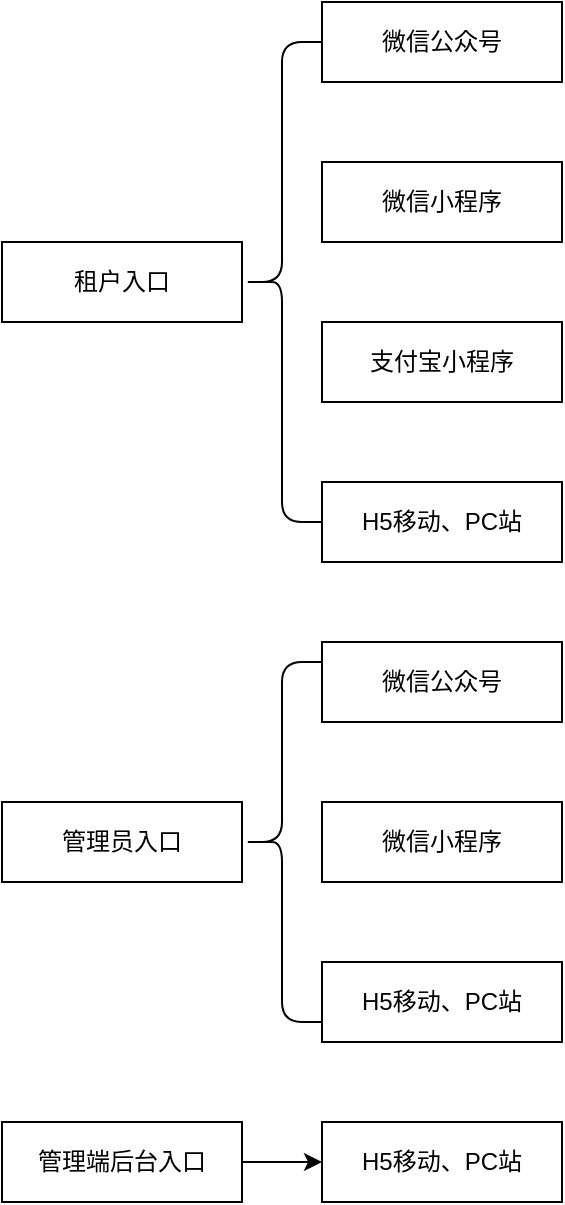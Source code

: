 <mxfile version="14.6.12" type="github">
  <diagram id="moyvBZoqEqQ-8UYQ3a70" name="Page-1">
    <mxGraphModel dx="1186" dy="683" grid="1" gridSize="10" guides="1" tooltips="1" connect="1" arrows="1" fold="1" page="1" pageScale="1" pageWidth="827" pageHeight="1169" math="0" shadow="0">
      <root>
        <mxCell id="0" />
        <mxCell id="1" parent="0" />
        <mxCell id="YB-uOoayBmhUFbvPWa7u-1" value="管理员入口" style="rounded=0;whiteSpace=wrap;html=1;" vertex="1" parent="1">
          <mxGeometry x="240" y="880" width="120" height="40" as="geometry" />
        </mxCell>
        <mxCell id="YB-uOoayBmhUFbvPWa7u-2" value="租户入口" style="rounded=0;whiteSpace=wrap;html=1;" vertex="1" parent="1">
          <mxGeometry x="240" y="600" width="120" height="40" as="geometry" />
        </mxCell>
        <mxCell id="YB-uOoayBmhUFbvPWa7u-16" style="edgeStyle=orthogonalEdgeStyle;rounded=0;orthogonalLoop=1;jettySize=auto;html=1;exitX=1;exitY=0.5;exitDx=0;exitDy=0;entryX=0;entryY=0.5;entryDx=0;entryDy=0;" edge="1" parent="1" source="YB-uOoayBmhUFbvPWa7u-3" target="YB-uOoayBmhUFbvPWa7u-15">
          <mxGeometry relative="1" as="geometry" />
        </mxCell>
        <mxCell id="YB-uOoayBmhUFbvPWa7u-3" value="管理端后台入口" style="rounded=0;whiteSpace=wrap;html=1;" vertex="1" parent="1">
          <mxGeometry x="240" y="1040" width="120" height="40" as="geometry" />
        </mxCell>
        <mxCell id="YB-uOoayBmhUFbvPWa7u-4" value="微信公众号" style="rounded=0;whiteSpace=wrap;html=1;" vertex="1" parent="1">
          <mxGeometry x="400" y="480" width="120" height="40" as="geometry" />
        </mxCell>
        <mxCell id="YB-uOoayBmhUFbvPWa7u-5" value="微信小程序" style="rounded=0;whiteSpace=wrap;html=1;" vertex="1" parent="1">
          <mxGeometry x="400" y="560" width="120" height="40" as="geometry" />
        </mxCell>
        <mxCell id="YB-uOoayBmhUFbvPWa7u-6" value="支付宝小程序" style="rounded=0;whiteSpace=wrap;html=1;" vertex="1" parent="1">
          <mxGeometry x="400" y="640" width="120" height="40" as="geometry" />
        </mxCell>
        <mxCell id="YB-uOoayBmhUFbvPWa7u-9" value="" style="shape=curlyBracket;whiteSpace=wrap;html=1;rounded=1;" vertex="1" parent="1">
          <mxGeometry x="360" y="500" width="40" height="240" as="geometry" />
        </mxCell>
        <mxCell id="YB-uOoayBmhUFbvPWa7u-10" value="H5移动、PC站" style="rounded=0;whiteSpace=wrap;html=1;" vertex="1" parent="1">
          <mxGeometry x="400" y="720" width="120" height="40" as="geometry" />
        </mxCell>
        <mxCell id="YB-uOoayBmhUFbvPWa7u-11" value="H5移动、PC站" style="rounded=0;whiteSpace=wrap;html=1;" vertex="1" parent="1">
          <mxGeometry x="400" y="960" width="120" height="40" as="geometry" />
        </mxCell>
        <mxCell id="YB-uOoayBmhUFbvPWa7u-12" value="微信公众号" style="rounded=0;whiteSpace=wrap;html=1;" vertex="1" parent="1">
          <mxGeometry x="400" y="800" width="120" height="40" as="geometry" />
        </mxCell>
        <mxCell id="YB-uOoayBmhUFbvPWa7u-13" value="微信小程序" style="rounded=0;whiteSpace=wrap;html=1;" vertex="1" parent="1">
          <mxGeometry x="400" y="880" width="120" height="40" as="geometry" />
        </mxCell>
        <mxCell id="YB-uOoayBmhUFbvPWa7u-14" value="" style="shape=curlyBracket;whiteSpace=wrap;html=1;rounded=1;" vertex="1" parent="1">
          <mxGeometry x="360" y="810" width="40" height="180" as="geometry" />
        </mxCell>
        <mxCell id="YB-uOoayBmhUFbvPWa7u-15" value="H5移动、PC站" style="rounded=0;whiteSpace=wrap;html=1;" vertex="1" parent="1">
          <mxGeometry x="400" y="1040" width="120" height="40" as="geometry" />
        </mxCell>
      </root>
    </mxGraphModel>
  </diagram>
</mxfile>
